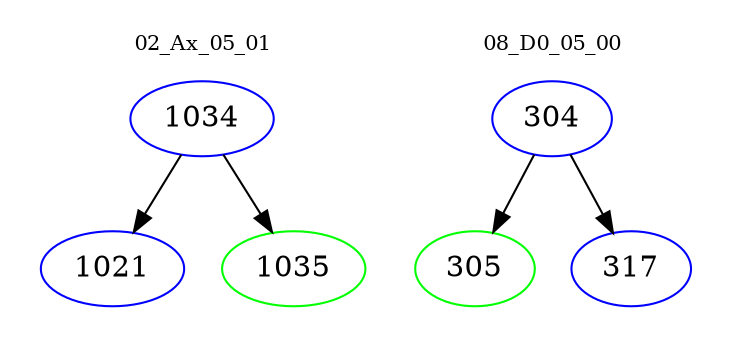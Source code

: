 digraph{
subgraph cluster_0 {
color = white
label = "02_Ax_05_01";
fontsize=10;
T0_1034 [label="1034", color="blue"]
T0_1034 -> T0_1021 [color="black"]
T0_1021 [label="1021", color="blue"]
T0_1034 -> T0_1035 [color="black"]
T0_1035 [label="1035", color="green"]
}
subgraph cluster_1 {
color = white
label = "08_D0_05_00";
fontsize=10;
T1_304 [label="304", color="blue"]
T1_304 -> T1_305 [color="black"]
T1_305 [label="305", color="green"]
T1_304 -> T1_317 [color="black"]
T1_317 [label="317", color="blue"]
}
}
